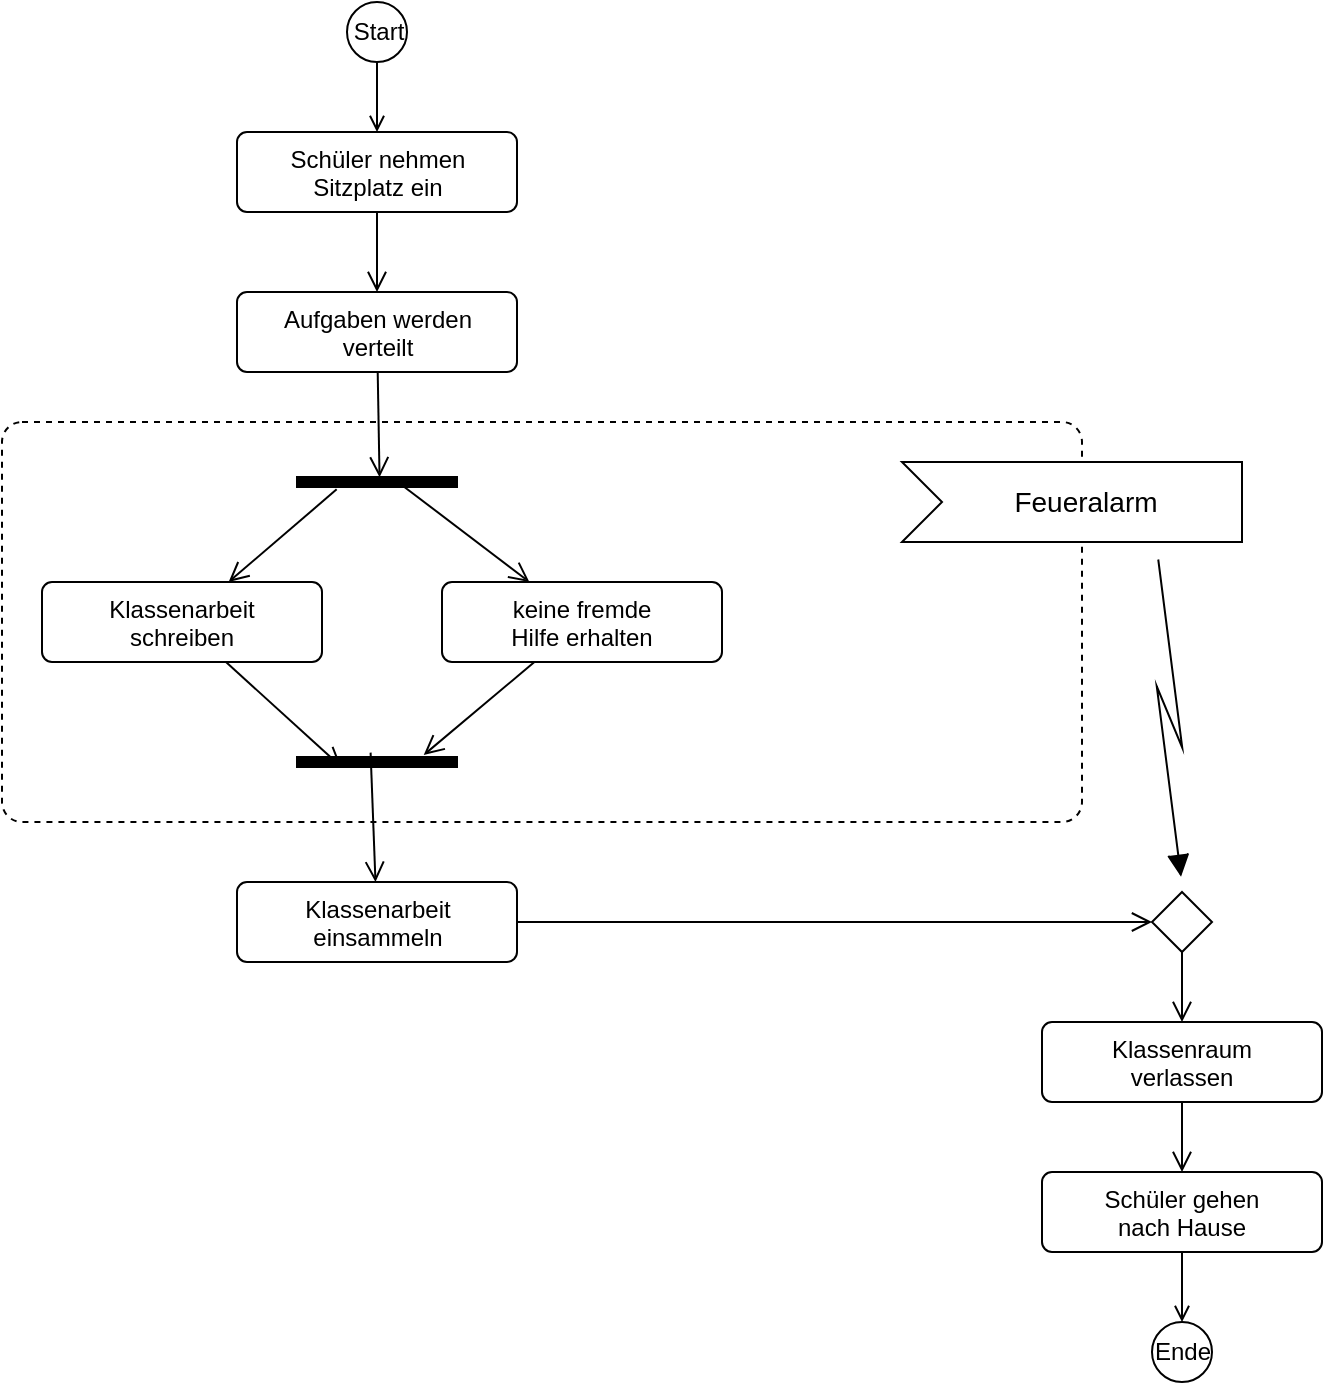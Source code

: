 <mxfile version="22.1.2" type="device">
  <diagram name="Page-1" id="G2VfLdlO1kg1q0BC2XAd">
    <mxGraphModel dx="660" dy="746" grid="1" gridSize="10" guides="1" tooltips="1" connect="1" arrows="1" fold="1" page="1" pageScale="1" pageWidth="827" pageHeight="1169" math="0" shadow="0">
      <root>
        <mxCell id="0" />
        <mxCell id="1" parent="0" />
        <mxCell id="gy82GStOWfqsSPjw-Yjp-1" value="Start" style="ellipse;html=1;" vertex="1" parent="1">
          <mxGeometry x="182.5" y="40" width="30" height="30" as="geometry" />
        </mxCell>
        <mxCell id="gy82GStOWfqsSPjw-Yjp-2" value="" style="endArrow=open;html=1;rounded=0;align=center;verticalAlign=top;endFill=0;labelBackgroundColor=none;endSize=6;" edge="1" source="gy82GStOWfqsSPjw-Yjp-1" parent="1" target="gy82GStOWfqsSPjw-Yjp-3">
          <mxGeometry relative="1" as="geometry">
            <mxPoint x="207.5" y="50" as="targetPoint" />
          </mxGeometry>
        </mxCell>
        <mxCell id="gy82GStOWfqsSPjw-Yjp-3" value="Schüler nehmen&lt;br&gt;Sitzplatz ein" style="html=1;align=center;verticalAlign=top;rounded=1;absoluteArcSize=1;arcSize=10;dashed=0;whiteSpace=wrap;" vertex="1" parent="1">
          <mxGeometry x="127.5" y="105" width="140" height="40" as="geometry" />
        </mxCell>
        <mxCell id="gy82GStOWfqsSPjw-Yjp-4" value="Aufgaben werden&lt;br&gt;verteilt" style="html=1;align=center;verticalAlign=top;rounded=1;absoluteArcSize=1;arcSize=10;dashed=0;whiteSpace=wrap;" vertex="1" parent="1">
          <mxGeometry x="127.5" y="185" width="140" height="40" as="geometry" />
        </mxCell>
        <mxCell id="gy82GStOWfqsSPjw-Yjp-5" value="" style="endArrow=open;startArrow=none;endFill=0;startFill=0;endSize=8;html=1;verticalAlign=bottom;labelBackgroundColor=none;strokeWidth=1;rounded=0;" edge="1" parent="1" source="gy82GStOWfqsSPjw-Yjp-3" target="gy82GStOWfqsSPjw-Yjp-4">
          <mxGeometry width="160" relative="1" as="geometry">
            <mxPoint x="227.5" y="275" as="sourcePoint" />
            <mxPoint x="387.5" y="275" as="targetPoint" />
          </mxGeometry>
        </mxCell>
        <mxCell id="gy82GStOWfqsSPjw-Yjp-8" value="" style="html=1;align=center;verticalAlign=top;rounded=1;absoluteArcSize=1;arcSize=20;dashed=1;whiteSpace=wrap;" vertex="1" parent="1">
          <mxGeometry x="10" y="250" width="540" height="200" as="geometry" />
        </mxCell>
        <mxCell id="gy82GStOWfqsSPjw-Yjp-6" value="Klassenarbeit&lt;br&gt;schreiben" style="html=1;align=center;verticalAlign=top;rounded=1;absoluteArcSize=1;arcSize=10;dashed=0;whiteSpace=wrap;" vertex="1" parent="1">
          <mxGeometry x="30" y="330" width="140" height="40" as="geometry" />
        </mxCell>
        <mxCell id="gy82GStOWfqsSPjw-Yjp-9" value="Feueralarm" style="html=1;shape=mxgraph.infographic.ribbonSimple;notch1=20;notch2=0;align=center;verticalAlign=middle;fontSize=14;fontStyle=0;fillColor=#FFFFFF;flipH=0;spacingRight=0;spacingLeft=14;whiteSpace=wrap;" vertex="1" parent="1">
          <mxGeometry x="460" y="270" width="170" height="40" as="geometry" />
        </mxCell>
        <mxCell id="gy82GStOWfqsSPjw-Yjp-10" value="" style="shape=mxgraph.lean_mapping.electronic_info_flow_edge;html=1;rounded=0;entryX=0.5;entryY=0;entryDx=0;entryDy=0;exitX=0;exitY=0;exitDx=127.5;exitDy=40;exitPerimeter=0;" edge="1" parent="1" source="gy82GStOWfqsSPjw-Yjp-9" target="gy82GStOWfqsSPjw-Yjp-37">
          <mxGeometry width="160" relative="1" as="geometry">
            <mxPoint x="690" y="290" as="sourcePoint" />
            <mxPoint x="579.931" y="425.494" as="targetPoint" />
          </mxGeometry>
        </mxCell>
        <mxCell id="gy82GStOWfqsSPjw-Yjp-11" value="Klassenraum&lt;br&gt;verlassen" style="html=1;align=center;verticalAlign=top;rounded=1;absoluteArcSize=1;arcSize=10;dashed=0;whiteSpace=wrap;" vertex="1" parent="1">
          <mxGeometry x="530" y="550" width="140" height="40" as="geometry" />
        </mxCell>
        <mxCell id="gy82GStOWfqsSPjw-Yjp-12" value="Klassenarbeit&lt;br&gt;einsammeln" style="html=1;align=center;verticalAlign=top;rounded=1;absoluteArcSize=1;arcSize=10;dashed=0;whiteSpace=wrap;" vertex="1" parent="1">
          <mxGeometry x="127.5" y="480" width="140" height="40" as="geometry" />
        </mxCell>
        <mxCell id="gy82GStOWfqsSPjw-Yjp-18" value="Schüler gehen&lt;br&gt;nach Hause" style="html=1;align=center;verticalAlign=top;rounded=1;absoluteArcSize=1;arcSize=10;dashed=0;whiteSpace=wrap;" vertex="1" parent="1">
          <mxGeometry x="530" y="625" width="140" height="40" as="geometry" />
        </mxCell>
        <mxCell id="gy82GStOWfqsSPjw-Yjp-19" value="" style="endArrow=open;startArrow=none;endFill=0;startFill=0;endSize=8;html=1;verticalAlign=bottom;labelBackgroundColor=none;strokeWidth=1;rounded=0;" edge="1" parent="1" source="gy82GStOWfqsSPjw-Yjp-11" target="gy82GStOWfqsSPjw-Yjp-18">
          <mxGeometry width="160" relative="1" as="geometry">
            <mxPoint x="300" y="680" as="sourcePoint" />
            <mxPoint x="460" y="680" as="targetPoint" />
          </mxGeometry>
        </mxCell>
        <mxCell id="gy82GStOWfqsSPjw-Yjp-20" value="Ende" style="ellipse;html=1;" vertex="1" parent="1">
          <mxGeometry x="585" y="700" width="30" height="30" as="geometry" />
        </mxCell>
        <mxCell id="gy82GStOWfqsSPjw-Yjp-21" value="" style="endArrow=open;html=1;rounded=0;align=center;verticalAlign=top;endFill=0;labelBackgroundColor=none;endSize=6;" edge="1" target="gy82GStOWfqsSPjw-Yjp-20" parent="1" source="gy82GStOWfqsSPjw-Yjp-18">
          <mxGeometry relative="1" as="geometry">
            <mxPoint x="590.037" y="650" as="sourcePoint" />
          </mxGeometry>
        </mxCell>
        <mxCell id="gy82GStOWfqsSPjw-Yjp-28" value="" style="html=1;points=[];perimeter=orthogonalPerimeter;fillColor=strokeColor;rotation=90;" vertex="1" parent="1">
          <mxGeometry x="195" y="240" width="5" height="80" as="geometry" />
        </mxCell>
        <mxCell id="gy82GStOWfqsSPjw-Yjp-29" value="" style="endArrow=open;startArrow=none;endFill=0;startFill=0;endSize=8;html=1;verticalAlign=bottom;labelBackgroundColor=none;strokeWidth=1;rounded=0;entryX=0.028;entryY=0.484;entryDx=0;entryDy=0;entryPerimeter=0;" edge="1" parent="1" source="gy82GStOWfqsSPjw-Yjp-4" target="gy82GStOWfqsSPjw-Yjp-28">
          <mxGeometry width="160" relative="1" as="geometry">
            <mxPoint x="210" y="450" as="sourcePoint" />
            <mxPoint x="370" y="450" as="targetPoint" />
          </mxGeometry>
        </mxCell>
        <mxCell id="gy82GStOWfqsSPjw-Yjp-30" value="" style="endArrow=open;startArrow=none;endFill=0;startFill=0;endSize=8;html=1;verticalAlign=bottom;labelBackgroundColor=none;strokeWidth=1;rounded=0;exitX=1.236;exitY=0.752;exitDx=0;exitDy=0;exitPerimeter=0;" edge="1" parent="1" source="gy82GStOWfqsSPjw-Yjp-28" target="gy82GStOWfqsSPjw-Yjp-6">
          <mxGeometry width="160" relative="1" as="geometry">
            <mxPoint x="160" y="550" as="sourcePoint" />
            <mxPoint x="320" y="550" as="targetPoint" />
          </mxGeometry>
        </mxCell>
        <mxCell id="gy82GStOWfqsSPjw-Yjp-31" value="keine fremde&lt;br&gt;Hilfe erhalten" style="html=1;align=center;verticalAlign=top;rounded=1;absoluteArcSize=1;arcSize=10;dashed=0;whiteSpace=wrap;" vertex="1" parent="1">
          <mxGeometry x="230" y="330" width="140" height="40" as="geometry" />
        </mxCell>
        <mxCell id="gy82GStOWfqsSPjw-Yjp-32" value="" style="endArrow=open;startArrow=none;endFill=0;startFill=0;endSize=8;html=1;verticalAlign=bottom;labelBackgroundColor=none;strokeWidth=1;rounded=0;exitX=0.994;exitY=0.329;exitDx=0;exitDy=0;exitPerimeter=0;" edge="1" parent="1" source="gy82GStOWfqsSPjw-Yjp-28" target="gy82GStOWfqsSPjw-Yjp-31">
          <mxGeometry width="160" relative="1" as="geometry">
            <mxPoint x="190" y="490" as="sourcePoint" />
            <mxPoint x="350" y="490" as="targetPoint" />
          </mxGeometry>
        </mxCell>
        <mxCell id="gy82GStOWfqsSPjw-Yjp-33" value="" style="html=1;points=[];perimeter=orthogonalPerimeter;fillColor=strokeColor;rotation=90;" vertex="1" parent="1">
          <mxGeometry x="195" y="380" width="5" height="80" as="geometry" />
        </mxCell>
        <mxCell id="gy82GStOWfqsSPjw-Yjp-34" value="" style="endArrow=open;startArrow=none;endFill=0;startFill=0;endSize=8;html=1;verticalAlign=bottom;labelBackgroundColor=none;strokeWidth=1;rounded=0;entryX=1.009;entryY=0.722;entryDx=0;entryDy=0;entryPerimeter=0;" edge="1" parent="1" source="gy82GStOWfqsSPjw-Yjp-6" target="gy82GStOWfqsSPjw-Yjp-33">
          <mxGeometry width="160" relative="1" as="geometry">
            <mxPoint x="120" y="540" as="sourcePoint" />
            <mxPoint x="280" y="540" as="targetPoint" />
          </mxGeometry>
        </mxCell>
        <mxCell id="gy82GStOWfqsSPjw-Yjp-35" value="" style="endArrow=open;startArrow=none;endFill=0;startFill=0;endSize=8;html=1;verticalAlign=bottom;labelBackgroundColor=none;strokeWidth=1;rounded=0;entryX=-0.198;entryY=0.208;entryDx=0;entryDy=0;entryPerimeter=0;" edge="1" parent="1" source="gy82GStOWfqsSPjw-Yjp-31" target="gy82GStOWfqsSPjw-Yjp-33">
          <mxGeometry width="160" relative="1" as="geometry">
            <mxPoint x="350" y="490" as="sourcePoint" />
            <mxPoint x="510" y="490" as="targetPoint" />
          </mxGeometry>
        </mxCell>
        <mxCell id="gy82GStOWfqsSPjw-Yjp-36" value="" style="endArrow=open;startArrow=none;endFill=0;startFill=0;endSize=8;html=1;verticalAlign=bottom;labelBackgroundColor=none;strokeWidth=1;rounded=0;exitX=-0.44;exitY=0.54;exitDx=0;exitDy=0;exitPerimeter=0;" edge="1" parent="1" source="gy82GStOWfqsSPjw-Yjp-33" target="gy82GStOWfqsSPjw-Yjp-12">
          <mxGeometry width="160" relative="1" as="geometry">
            <mxPoint x="120" y="550" as="sourcePoint" />
            <mxPoint x="280" y="550" as="targetPoint" />
          </mxGeometry>
        </mxCell>
        <mxCell id="gy82GStOWfqsSPjw-Yjp-37" value="" style="rhombus;" vertex="1" parent="1">
          <mxGeometry x="585" y="485" width="30" height="30" as="geometry" />
        </mxCell>
        <mxCell id="gy82GStOWfqsSPjw-Yjp-40" value="" style="endArrow=open;startArrow=none;endFill=0;startFill=0;endSize=8;html=1;verticalAlign=bottom;labelBackgroundColor=none;strokeWidth=1;rounded=0;entryX=0;entryY=0.5;entryDx=0;entryDy=0;" edge="1" parent="1" source="gy82GStOWfqsSPjw-Yjp-12" target="gy82GStOWfqsSPjw-Yjp-37">
          <mxGeometry width="160" relative="1" as="geometry">
            <mxPoint x="240" y="560" as="sourcePoint" />
            <mxPoint x="400" y="560" as="targetPoint" />
          </mxGeometry>
        </mxCell>
        <mxCell id="gy82GStOWfqsSPjw-Yjp-41" value="" style="endArrow=open;startArrow=none;endFill=0;startFill=0;endSize=8;html=1;verticalAlign=bottom;labelBackgroundColor=none;strokeWidth=1;rounded=0;exitX=0.5;exitY=1;exitDx=0;exitDy=0;" edge="1" parent="1" source="gy82GStOWfqsSPjw-Yjp-37" target="gy82GStOWfqsSPjw-Yjp-11">
          <mxGeometry width="160" relative="1" as="geometry">
            <mxPoint x="210" y="620" as="sourcePoint" />
            <mxPoint x="370" y="620" as="targetPoint" />
          </mxGeometry>
        </mxCell>
      </root>
    </mxGraphModel>
  </diagram>
</mxfile>
